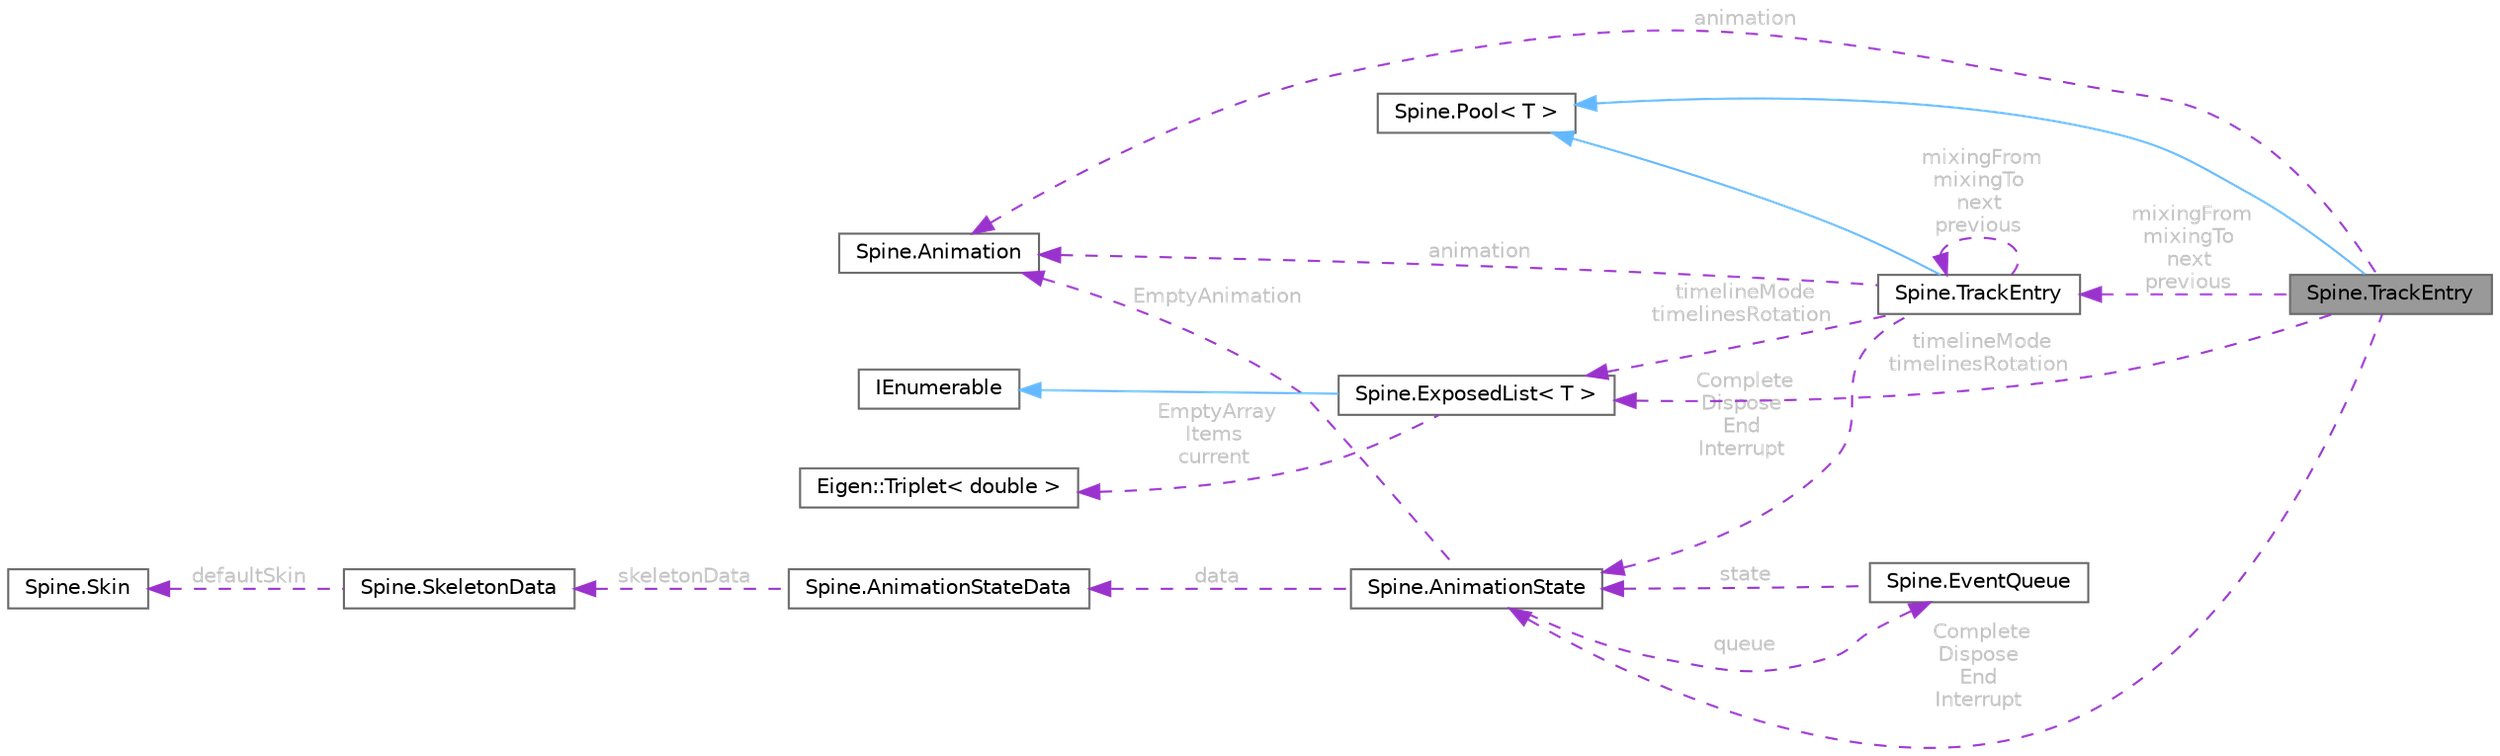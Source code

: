 digraph "Spine.TrackEntry"
{
 // LATEX_PDF_SIZE
  bgcolor="transparent";
  edge [fontname=Helvetica,fontsize=10,labelfontname=Helvetica,labelfontsize=10];
  node [fontname=Helvetica,fontsize=10,shape=box,height=0.2,width=0.4];
  rankdir="LR";
  Node1 [id="Node000001",label="Spine.TrackEntry",height=0.2,width=0.4,color="gray40", fillcolor="grey60", style="filled", fontcolor="black",tooltip=" "];
  Node2 -> Node1 [id="edge19_Node000001_Node000002",dir="back",color="steelblue1",style="solid",tooltip=" "];
  Node2 [id="Node000002",label="Spine.Pool\< T \>",height=0.2,width=0.4,color="gray40", fillcolor="white", style="filled",URL="$class_spine_1_1_pool-1-g.html",tooltip=" "];
  Node3 -> Node1 [id="edge20_Node000001_Node000003",dir="back",color="darkorchid3",style="dashed",tooltip=" ",label=" animation",fontcolor="grey" ];
  Node3 [id="Node000003",label="Spine.Animation",height=0.2,width=0.4,color="gray40", fillcolor="white", style="filled",URL="$class_spine_1_1_animation.html",tooltip="Stores a list of timelines to animate a skeleton's pose over time."];
  Node4 -> Node1 [id="edge21_Node000001_Node000004",dir="back",color="darkorchid3",style="dashed",tooltip=" ",label=" mixingFrom\nmixingTo\nnext\nprevious",fontcolor="grey" ];
  Node4 [id="Node000004",label="Spine.TrackEntry",height=0.2,width=0.4,color="gray40", fillcolor="white", style="filled",URL="$class_spine_1_1_track_entry.html",tooltip=" "];
  Node2 -> Node4 [id="edge22_Node000004_Node000002",dir="back",color="steelblue1",style="solid",tooltip=" "];
  Node3 -> Node4 [id="edge23_Node000004_Node000003",dir="back",color="darkorchid3",style="dashed",tooltip=" ",label=" animation",fontcolor="grey" ];
  Node4 -> Node4 [id="edge24_Node000004_Node000004",dir="back",color="darkorchid3",style="dashed",tooltip=" ",label=" mixingFrom\nmixingTo\nnext\nprevious",fontcolor="grey" ];
  Node5 -> Node4 [id="edge25_Node000004_Node000005",dir="back",color="darkorchid3",style="dashed",tooltip=" ",label=" Complete\nDispose\nEnd\nInterrupt",fontcolor="grey" ];
  Node5 [id="Node000005",label="Spine.AnimationState",height=0.2,width=0.4,color="gray40", fillcolor="white", style="filled",URL="$class_spine_1_1_animation_state.html",tooltip=" "];
  Node3 -> Node5 [id="edge26_Node000005_Node000003",dir="back",color="darkorchid3",style="dashed",tooltip=" ",label=" EmptyAnimation",fontcolor="grey" ];
  Node6 -> Node5 [id="edge27_Node000005_Node000006",dir="back",color="darkorchid3",style="dashed",tooltip=" ",label=" data",fontcolor="grey" ];
  Node6 [id="Node000006",label="Spine.AnimationStateData",height=0.2,width=0.4,color="gray40", fillcolor="white", style="filled",URL="$class_spine_1_1_animation_state_data.html",tooltip="Stores mix (crossfade) durations to be applied when AnimationState animations are changed."];
  Node7 -> Node6 [id="edge28_Node000006_Node000007",dir="back",color="darkorchid3",style="dashed",tooltip=" ",label=" skeletonData",fontcolor="grey" ];
  Node7 [id="Node000007",label="Spine.SkeletonData",height=0.2,width=0.4,color="gray40", fillcolor="white", style="filled",URL="$class_spine_1_1_skeleton_data.html",tooltip="Stores the setup pose and all of the stateless data for a skeleton."];
  Node8 -> Node7 [id="edge29_Node000007_Node000008",dir="back",color="darkorchid3",style="dashed",tooltip=" ",label=" defaultSkin",fontcolor="grey" ];
  Node8 [id="Node000008",label="Spine.Skin",height=0.2,width=0.4,color="gray40", fillcolor="white", style="filled",URL="$class_spine_1_1_skin.html",tooltip="Stores attachments by slot index and attachment name."];
  Node9 -> Node5 [id="edge30_Node000005_Node000009",dir="back",color="darkorchid3",style="dashed",tooltip=" ",label=" queue",fontcolor="grey" ];
  Node9 [id="Node000009",label="Spine.EventQueue",height=0.2,width=0.4,color="gray40", fillcolor="white", style="filled",URL="$class_spine_1_1_event_queue.html",tooltip=" "];
  Node5 -> Node9 [id="edge31_Node000009_Node000005",dir="back",color="darkorchid3",style="dashed",tooltip=" ",label=" state",fontcolor="grey" ];
  Node10 -> Node4 [id="edge32_Node000004_Node000010",dir="back",color="darkorchid3",style="dashed",tooltip=" ",label=" timelineMode\ntimelinesRotation",fontcolor="grey" ];
  Node10 [id="Node000010",label="Spine.ExposedList\< T \>",height=0.2,width=0.4,color="gray40", fillcolor="white", style="filled",URL="$class_spine_1_1_exposed_list-1-g.html",tooltip=" "];
  Node11 -> Node10 [id="edge33_Node000010_Node000011",dir="back",color="steelblue1",style="solid",tooltip=" "];
  Node11 [id="Node000011",label="IEnumerable",height=0.2,width=0.4,color="gray40", fillcolor="white", style="filled",tooltip=" "];
  Node12 -> Node10 [id="edge34_Node000010_Node000012",dir="back",color="darkorchid3",style="dashed",tooltip=" ",label=" EmptyArray\nItems\ncurrent",fontcolor="grey" ];
  Node12 [id="Node000012",label="Eigen::Triplet\< double \>",height=0.2,width=0.4,color="gray40", fillcolor="white", style="filled",URL="$class_eigen_1_1_triplet.html",tooltip=" "];
  Node5 -> Node1 [id="edge35_Node000001_Node000005",dir="back",color="darkorchid3",style="dashed",tooltip=" ",label=" Complete\nDispose\nEnd\nInterrupt",fontcolor="grey" ];
  Node10 -> Node1 [id="edge36_Node000001_Node000010",dir="back",color="darkorchid3",style="dashed",tooltip=" ",label=" timelineMode\ntimelinesRotation",fontcolor="grey" ];
}
